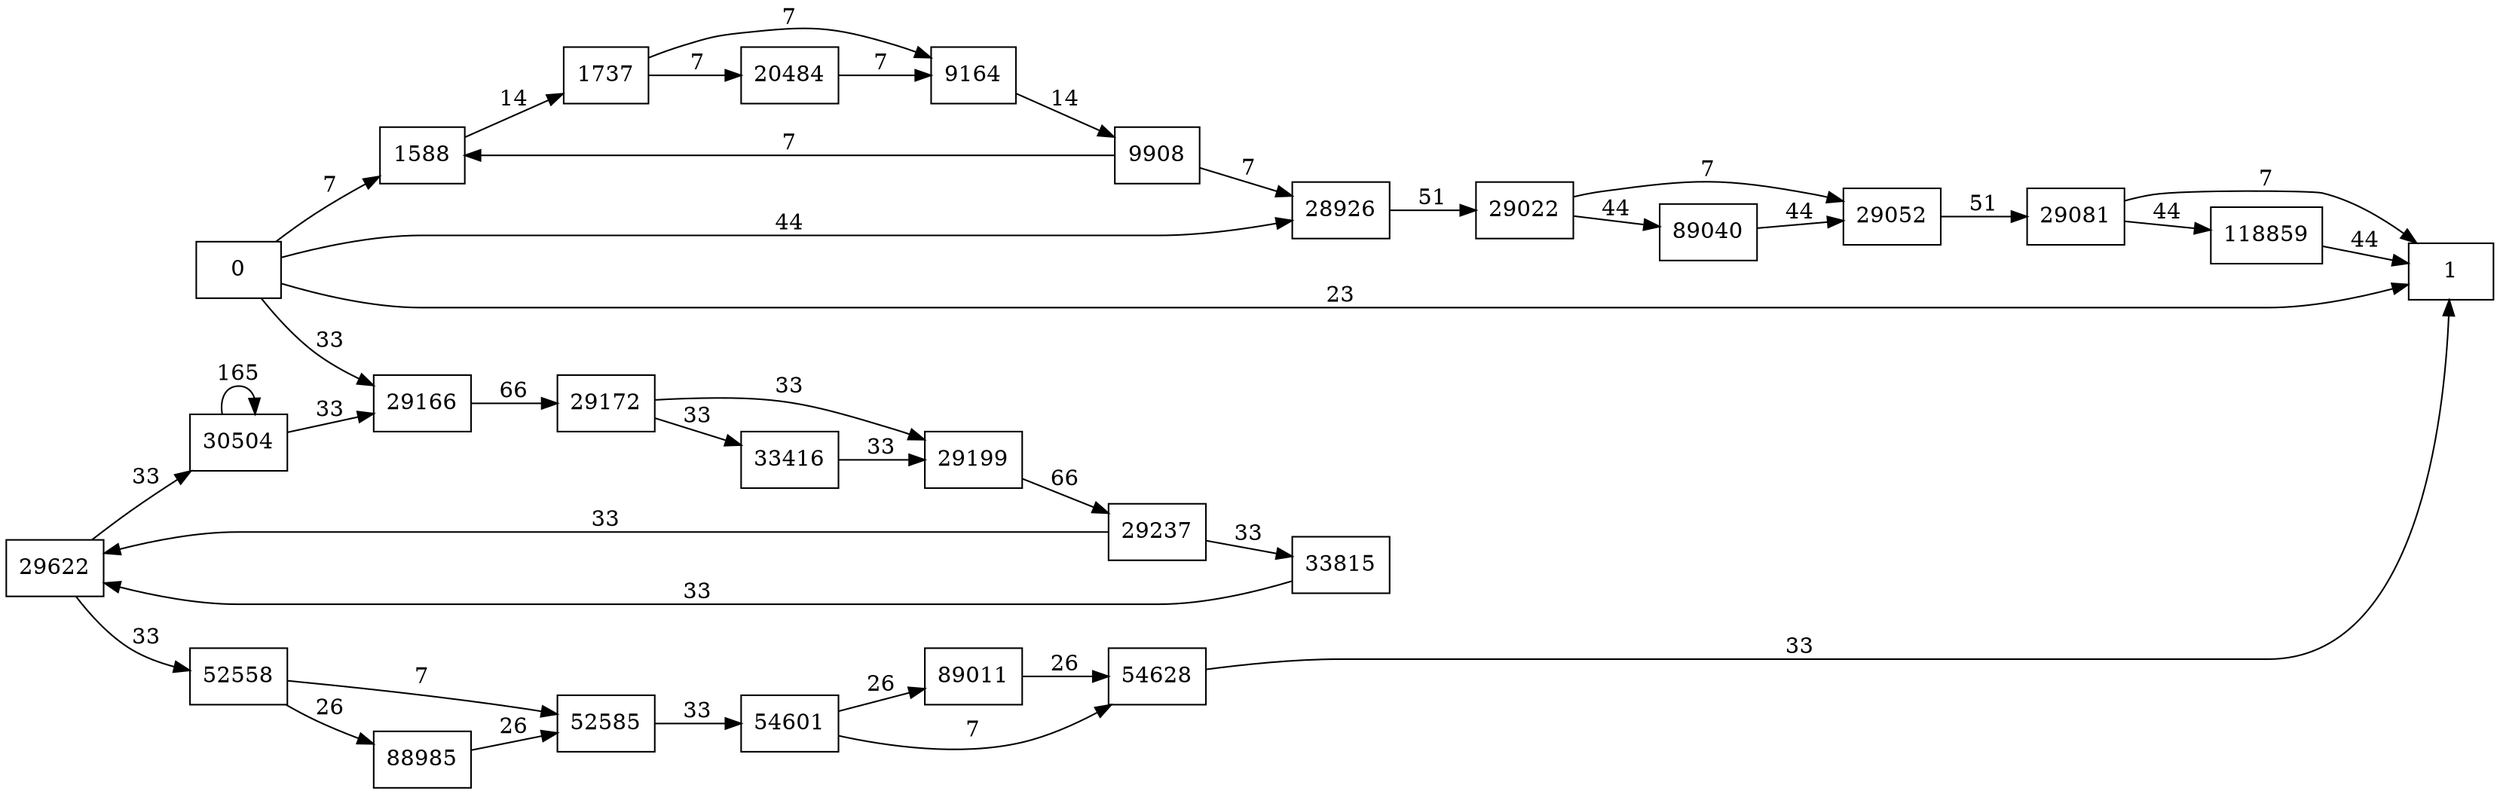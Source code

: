digraph {
	graph [rankdir=LR]
	node [shape=rectangle]
	1588 -> 1737 [label=14]
	1737 -> 9164 [label=7]
	1737 -> 20484 [label=7]
	9164 -> 9908 [label=14]
	9908 -> 1588 [label=7]
	9908 -> 28926 [label=7]
	20484 -> 9164 [label=7]
	28926 -> 29022 [label=51]
	29022 -> 29052 [label=7]
	29022 -> 89040 [label=44]
	29052 -> 29081 [label=51]
	29081 -> 1 [label=7]
	29081 -> 118859 [label=44]
	29166 -> 29172 [label=66]
	29172 -> 29199 [label=33]
	29172 -> 33416 [label=33]
	29199 -> 29237 [label=66]
	29237 -> 29622 [label=33]
	29237 -> 33815 [label=33]
	29622 -> 30504 [label=33]
	29622 -> 52558 [label=33]
	30504 -> 30504 [label=165]
	30504 -> 29166 [label=33]
	33416 -> 29199 [label=33]
	33815 -> 29622 [label=33]
	52558 -> 52585 [label=7]
	52558 -> 88985 [label=26]
	52585 -> 54601 [label=33]
	54601 -> 54628 [label=7]
	54601 -> 89011 [label=26]
	54628 -> 1 [label=33]
	88985 -> 52585 [label=26]
	89011 -> 54628 [label=26]
	89040 -> 29052 [label=44]
	118859 -> 1 [label=44]
	0 -> 28926 [label=44]
	0 -> 1588 [label=7]
	0 -> 29166 [label=33]
	0 -> 1 [label=23]
}
